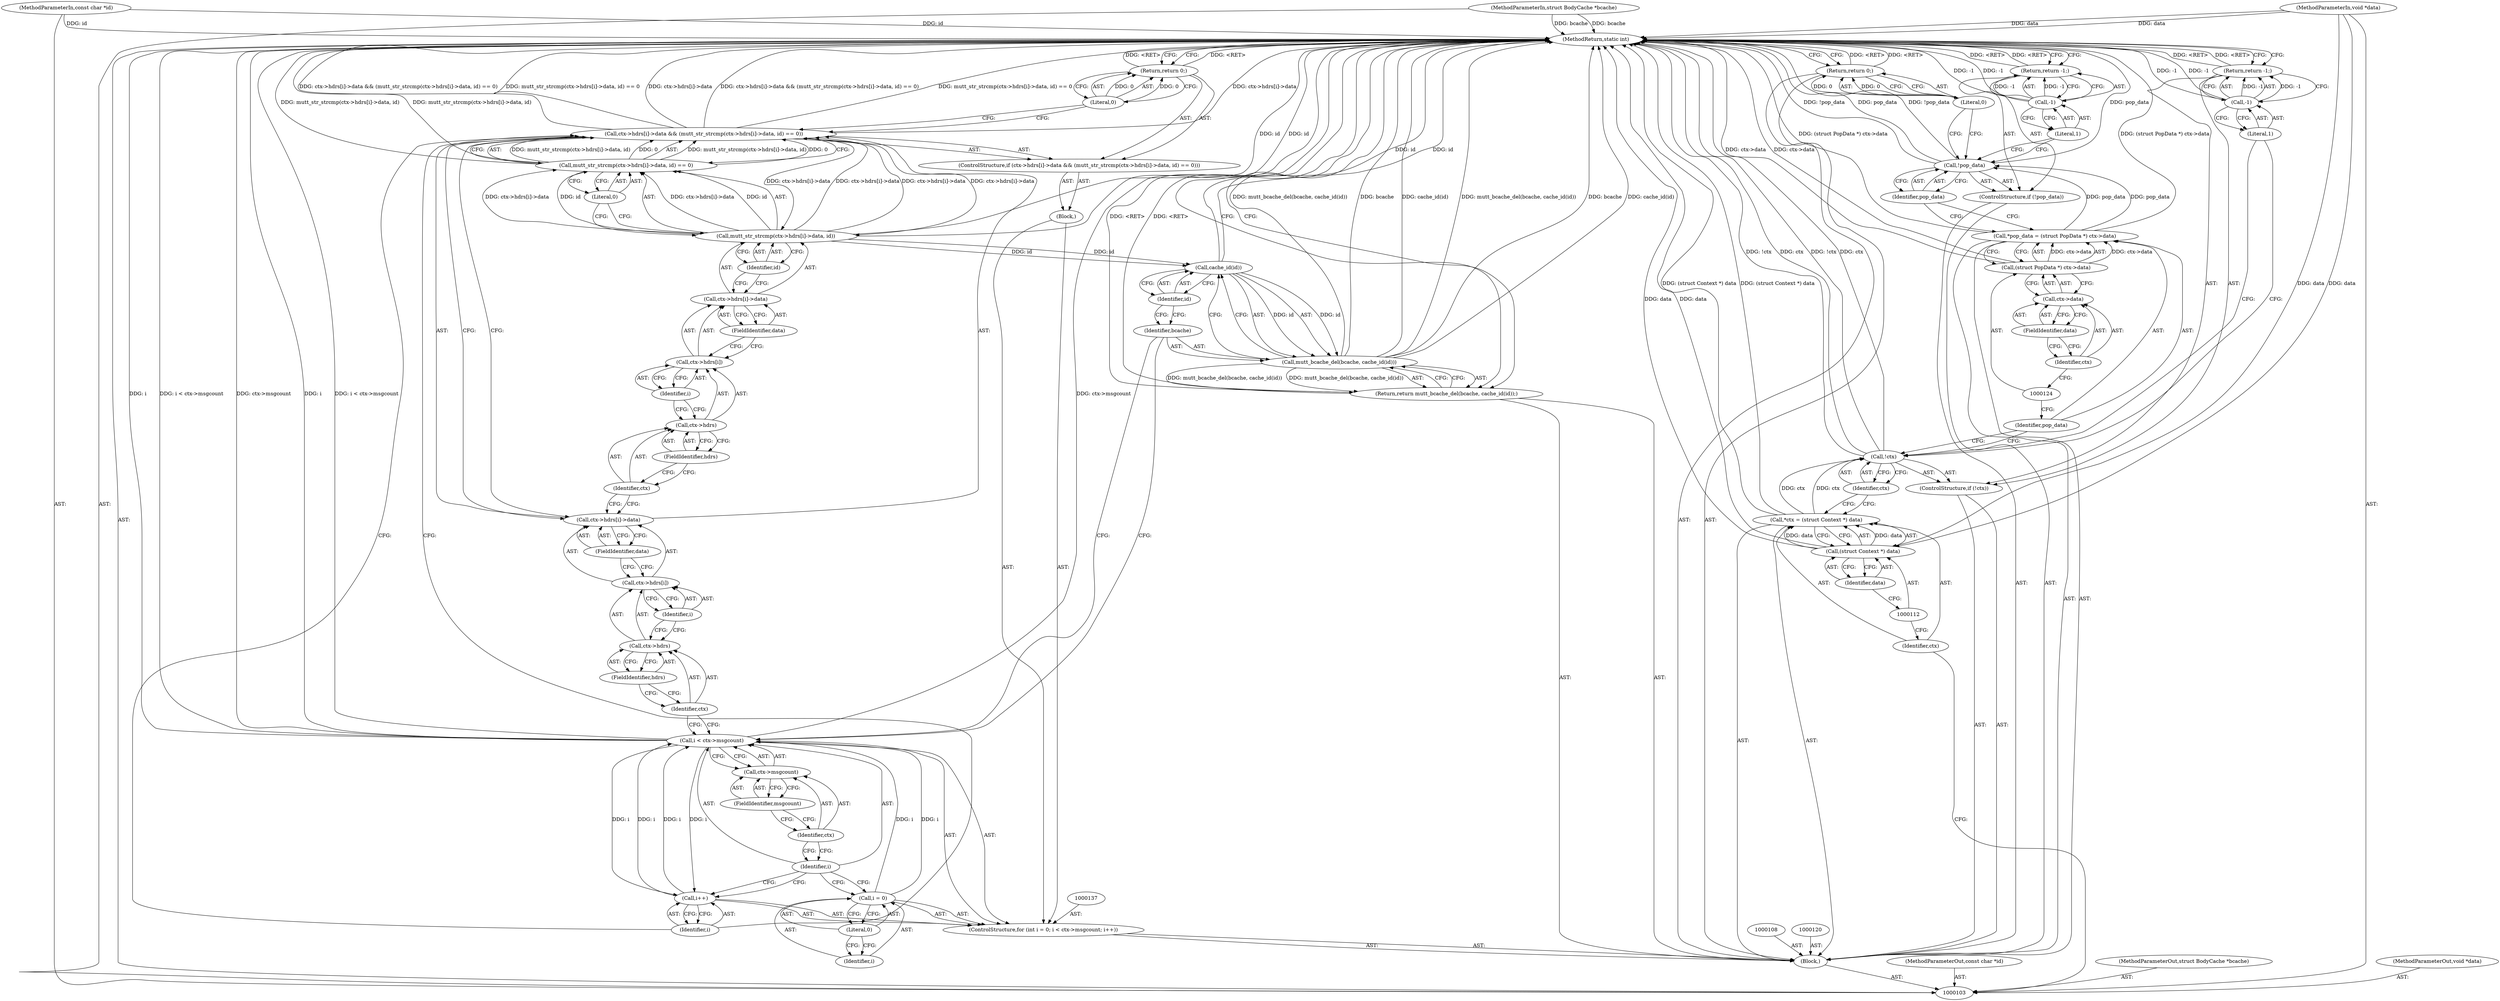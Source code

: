 digraph "0_neomutt_9bfab35522301794483f8f9ed60820bdec9be59e_0" {
"1000176" [label="(MethodReturn,static int)"];
"1000104" [label="(MethodParameterIn,const char *id)"];
"1000247" [label="(MethodParameterOut,const char *id)"];
"1000105" [label="(MethodParameterIn,struct BodyCache *bcache)"];
"1000248" [label="(MethodParameterOut,struct BodyCache *bcache)"];
"1000106" [label="(MethodParameterIn,void *data)"];
"1000249" [label="(MethodParameterOut,void *data)"];
"1000135" [label="(Literal,0)"];
"1000134" [label="(Return,return 0;)"];
"1000138" [label="(Call,i = 0)"];
"1000139" [label="(Identifier,i)"];
"1000140" [label="(Literal,0)"];
"1000141" [label="(Call,i < ctx->msgcount)"];
"1000142" [label="(Identifier,i)"];
"1000136" [label="(ControlStructure,for (int i = 0; i < ctx->msgcount; i++))"];
"1000143" [label="(Call,ctx->msgcount)"];
"1000144" [label="(Identifier,ctx)"];
"1000145" [label="(FieldIdentifier,msgcount)"];
"1000146" [label="(Call,i++)"];
"1000147" [label="(Identifier,i)"];
"1000148" [label="(Block,)"];
"1000155" [label="(FieldIdentifier,hdrs)"];
"1000156" [label="(Identifier,i)"];
"1000157" [label="(FieldIdentifier,data)"];
"1000158" [label="(Call,mutt_str_strcmp(ctx->hdrs[i]->data, id) == 0)"];
"1000159" [label="(Call,mutt_str_strcmp(ctx->hdrs[i]->data, id))"];
"1000149" [label="(ControlStructure,if (ctx->hdrs[i]->data && (mutt_str_strcmp(ctx->hdrs[i]->data, id) == 0)))"];
"1000160" [label="(Call,ctx->hdrs[i]->data)"];
"1000161" [label="(Call,ctx->hdrs[i])"];
"1000162" [label="(Call,ctx->hdrs)"];
"1000163" [label="(Identifier,ctx)"];
"1000164" [label="(FieldIdentifier,hdrs)"];
"1000165" [label="(Identifier,i)"];
"1000166" [label="(FieldIdentifier,data)"];
"1000167" [label="(Identifier,id)"];
"1000168" [label="(Literal,0)"];
"1000150" [label="(Call,ctx->hdrs[i]->data && (mutt_str_strcmp(ctx->hdrs[i]->data, id) == 0))"];
"1000151" [label="(Call,ctx->hdrs[i]->data)"];
"1000152" [label="(Call,ctx->hdrs[i])"];
"1000153" [label="(Call,ctx->hdrs)"];
"1000154" [label="(Identifier,ctx)"];
"1000107" [label="(Block,)"];
"1000170" [label="(Literal,0)"];
"1000169" [label="(Return,return 0;)"];
"1000171" [label="(Return,return mutt_bcache_del(bcache, cache_id(id));)"];
"1000173" [label="(Identifier,bcache)"];
"1000174" [label="(Call,cache_id(id))"];
"1000175" [label="(Identifier,id)"];
"1000172" [label="(Call,mutt_bcache_del(bcache, cache_id(id)))"];
"1000109" [label="(Call,*ctx = (struct Context *) data)"];
"1000110" [label="(Identifier,ctx)"];
"1000111" [label="(Call,(struct Context *) data)"];
"1000113" [label="(Identifier,data)"];
"1000114" [label="(ControlStructure,if (!ctx))"];
"1000115" [label="(Call,!ctx)"];
"1000116" [label="(Identifier,ctx)"];
"1000118" [label="(Call,-1)"];
"1000119" [label="(Literal,1)"];
"1000117" [label="(Return,return -1;)"];
"1000121" [label="(Call,*pop_data = (struct PopData *) ctx->data)"];
"1000122" [label="(Identifier,pop_data)"];
"1000123" [label="(Call,(struct PopData *) ctx->data)"];
"1000125" [label="(Call,ctx->data)"];
"1000126" [label="(Identifier,ctx)"];
"1000127" [label="(FieldIdentifier,data)"];
"1000128" [label="(ControlStructure,if (!pop_data))"];
"1000129" [label="(Call,!pop_data)"];
"1000130" [label="(Identifier,pop_data)"];
"1000132" [label="(Call,-1)"];
"1000133" [label="(Literal,1)"];
"1000131" [label="(Return,return -1;)"];
"1000176" -> "1000103"  [label="AST: "];
"1000176" -> "1000117"  [label="CFG: "];
"1000176" -> "1000131"  [label="CFG: "];
"1000176" -> "1000134"  [label="CFG: "];
"1000176" -> "1000169"  [label="CFG: "];
"1000176" -> "1000171"  [label="CFG: "];
"1000169" -> "1000176"  [label="DDG: <RET>"];
"1000134" -> "1000176"  [label="DDG: <RET>"];
"1000131" -> "1000176"  [label="DDG: <RET>"];
"1000158" -> "1000176"  [label="DDG: mutt_str_strcmp(ctx->hdrs[i]->data, id)"];
"1000129" -> "1000176"  [label="DDG: pop_data"];
"1000129" -> "1000176"  [label="DDG: !pop_data"];
"1000123" -> "1000176"  [label="DDG: ctx->data"];
"1000150" -> "1000176"  [label="DDG: ctx->hdrs[i]->data"];
"1000150" -> "1000176"  [label="DDG: ctx->hdrs[i]->data && (mutt_str_strcmp(ctx->hdrs[i]->data, id) == 0)"];
"1000150" -> "1000176"  [label="DDG: mutt_str_strcmp(ctx->hdrs[i]->data, id) == 0"];
"1000104" -> "1000176"  [label="DDG: id"];
"1000105" -> "1000176"  [label="DDG: bcache"];
"1000118" -> "1000176"  [label="DDG: -1"];
"1000141" -> "1000176"  [label="DDG: ctx->msgcount"];
"1000141" -> "1000176"  [label="DDG: i"];
"1000141" -> "1000176"  [label="DDG: i < ctx->msgcount"];
"1000172" -> "1000176"  [label="DDG: mutt_bcache_del(bcache, cache_id(id))"];
"1000172" -> "1000176"  [label="DDG: bcache"];
"1000172" -> "1000176"  [label="DDG: cache_id(id)"];
"1000121" -> "1000176"  [label="DDG: (struct PopData *) ctx->data"];
"1000132" -> "1000176"  [label="DDG: -1"];
"1000159" -> "1000176"  [label="DDG: id"];
"1000115" -> "1000176"  [label="DDG: !ctx"];
"1000115" -> "1000176"  [label="DDG: ctx"];
"1000111" -> "1000176"  [label="DDG: data"];
"1000109" -> "1000176"  [label="DDG: (struct Context *) data"];
"1000106" -> "1000176"  [label="DDG: data"];
"1000174" -> "1000176"  [label="DDG: id"];
"1000171" -> "1000176"  [label="DDG: <RET>"];
"1000117" -> "1000176"  [label="DDG: <RET>"];
"1000104" -> "1000103"  [label="AST: "];
"1000104" -> "1000176"  [label="DDG: id"];
"1000247" -> "1000103"  [label="AST: "];
"1000105" -> "1000103"  [label="AST: "];
"1000105" -> "1000176"  [label="DDG: bcache"];
"1000248" -> "1000103"  [label="AST: "];
"1000106" -> "1000103"  [label="AST: "];
"1000106" -> "1000176"  [label="DDG: data"];
"1000106" -> "1000111"  [label="DDG: data"];
"1000249" -> "1000103"  [label="AST: "];
"1000135" -> "1000134"  [label="AST: "];
"1000135" -> "1000129"  [label="CFG: "];
"1000134" -> "1000135"  [label="CFG: "];
"1000135" -> "1000134"  [label="DDG: 0"];
"1000134" -> "1000107"  [label="AST: "];
"1000134" -> "1000135"  [label="CFG: "];
"1000135" -> "1000134"  [label="AST: "];
"1000176" -> "1000134"  [label="CFG: "];
"1000134" -> "1000176"  [label="DDG: <RET>"];
"1000135" -> "1000134"  [label="DDG: 0"];
"1000138" -> "1000136"  [label="AST: "];
"1000138" -> "1000140"  [label="CFG: "];
"1000139" -> "1000138"  [label="AST: "];
"1000140" -> "1000138"  [label="AST: "];
"1000142" -> "1000138"  [label="CFG: "];
"1000138" -> "1000141"  [label="DDG: i"];
"1000139" -> "1000138"  [label="AST: "];
"1000140" -> "1000139"  [label="CFG: "];
"1000140" -> "1000138"  [label="AST: "];
"1000140" -> "1000139"  [label="CFG: "];
"1000138" -> "1000140"  [label="CFG: "];
"1000141" -> "1000136"  [label="AST: "];
"1000141" -> "1000143"  [label="CFG: "];
"1000142" -> "1000141"  [label="AST: "];
"1000143" -> "1000141"  [label="AST: "];
"1000154" -> "1000141"  [label="CFG: "];
"1000173" -> "1000141"  [label="CFG: "];
"1000141" -> "1000176"  [label="DDG: ctx->msgcount"];
"1000141" -> "1000176"  [label="DDG: i"];
"1000141" -> "1000176"  [label="DDG: i < ctx->msgcount"];
"1000138" -> "1000141"  [label="DDG: i"];
"1000146" -> "1000141"  [label="DDG: i"];
"1000141" -> "1000146"  [label="DDG: i"];
"1000142" -> "1000141"  [label="AST: "];
"1000142" -> "1000138"  [label="CFG: "];
"1000142" -> "1000146"  [label="CFG: "];
"1000144" -> "1000142"  [label="CFG: "];
"1000136" -> "1000107"  [label="AST: "];
"1000137" -> "1000136"  [label="AST: "];
"1000138" -> "1000136"  [label="AST: "];
"1000141" -> "1000136"  [label="AST: "];
"1000146" -> "1000136"  [label="AST: "];
"1000148" -> "1000136"  [label="AST: "];
"1000143" -> "1000141"  [label="AST: "];
"1000143" -> "1000145"  [label="CFG: "];
"1000144" -> "1000143"  [label="AST: "];
"1000145" -> "1000143"  [label="AST: "];
"1000141" -> "1000143"  [label="CFG: "];
"1000144" -> "1000143"  [label="AST: "];
"1000144" -> "1000142"  [label="CFG: "];
"1000145" -> "1000144"  [label="CFG: "];
"1000145" -> "1000143"  [label="AST: "];
"1000145" -> "1000144"  [label="CFG: "];
"1000143" -> "1000145"  [label="CFG: "];
"1000146" -> "1000136"  [label="AST: "];
"1000146" -> "1000147"  [label="CFG: "];
"1000147" -> "1000146"  [label="AST: "];
"1000142" -> "1000146"  [label="CFG: "];
"1000146" -> "1000141"  [label="DDG: i"];
"1000141" -> "1000146"  [label="DDG: i"];
"1000147" -> "1000146"  [label="AST: "];
"1000147" -> "1000150"  [label="CFG: "];
"1000146" -> "1000147"  [label="CFG: "];
"1000148" -> "1000136"  [label="AST: "];
"1000149" -> "1000148"  [label="AST: "];
"1000155" -> "1000153"  [label="AST: "];
"1000155" -> "1000154"  [label="CFG: "];
"1000153" -> "1000155"  [label="CFG: "];
"1000156" -> "1000152"  [label="AST: "];
"1000156" -> "1000153"  [label="CFG: "];
"1000152" -> "1000156"  [label="CFG: "];
"1000157" -> "1000151"  [label="AST: "];
"1000157" -> "1000152"  [label="CFG: "];
"1000151" -> "1000157"  [label="CFG: "];
"1000158" -> "1000150"  [label="AST: "];
"1000158" -> "1000168"  [label="CFG: "];
"1000159" -> "1000158"  [label="AST: "];
"1000168" -> "1000158"  [label="AST: "];
"1000150" -> "1000158"  [label="CFG: "];
"1000158" -> "1000176"  [label="DDG: mutt_str_strcmp(ctx->hdrs[i]->data, id)"];
"1000158" -> "1000150"  [label="DDG: mutt_str_strcmp(ctx->hdrs[i]->data, id)"];
"1000158" -> "1000150"  [label="DDG: 0"];
"1000159" -> "1000158"  [label="DDG: ctx->hdrs[i]->data"];
"1000159" -> "1000158"  [label="DDG: id"];
"1000159" -> "1000158"  [label="AST: "];
"1000159" -> "1000167"  [label="CFG: "];
"1000160" -> "1000159"  [label="AST: "];
"1000167" -> "1000159"  [label="AST: "];
"1000168" -> "1000159"  [label="CFG: "];
"1000159" -> "1000176"  [label="DDG: id"];
"1000159" -> "1000150"  [label="DDG: ctx->hdrs[i]->data"];
"1000159" -> "1000158"  [label="DDG: ctx->hdrs[i]->data"];
"1000159" -> "1000158"  [label="DDG: id"];
"1000150" -> "1000159"  [label="DDG: ctx->hdrs[i]->data"];
"1000159" -> "1000174"  [label="DDG: id"];
"1000149" -> "1000148"  [label="AST: "];
"1000150" -> "1000149"  [label="AST: "];
"1000169" -> "1000149"  [label="AST: "];
"1000160" -> "1000159"  [label="AST: "];
"1000160" -> "1000166"  [label="CFG: "];
"1000161" -> "1000160"  [label="AST: "];
"1000166" -> "1000160"  [label="AST: "];
"1000167" -> "1000160"  [label="CFG: "];
"1000161" -> "1000160"  [label="AST: "];
"1000161" -> "1000165"  [label="CFG: "];
"1000162" -> "1000161"  [label="AST: "];
"1000165" -> "1000161"  [label="AST: "];
"1000166" -> "1000161"  [label="CFG: "];
"1000162" -> "1000161"  [label="AST: "];
"1000162" -> "1000164"  [label="CFG: "];
"1000163" -> "1000162"  [label="AST: "];
"1000164" -> "1000162"  [label="AST: "];
"1000165" -> "1000162"  [label="CFG: "];
"1000163" -> "1000162"  [label="AST: "];
"1000163" -> "1000151"  [label="CFG: "];
"1000164" -> "1000163"  [label="CFG: "];
"1000164" -> "1000162"  [label="AST: "];
"1000164" -> "1000163"  [label="CFG: "];
"1000162" -> "1000164"  [label="CFG: "];
"1000165" -> "1000161"  [label="AST: "];
"1000165" -> "1000162"  [label="CFG: "];
"1000161" -> "1000165"  [label="CFG: "];
"1000166" -> "1000160"  [label="AST: "];
"1000166" -> "1000161"  [label="CFG: "];
"1000160" -> "1000166"  [label="CFG: "];
"1000167" -> "1000159"  [label="AST: "];
"1000167" -> "1000160"  [label="CFG: "];
"1000159" -> "1000167"  [label="CFG: "];
"1000168" -> "1000158"  [label="AST: "];
"1000168" -> "1000159"  [label="CFG: "];
"1000158" -> "1000168"  [label="CFG: "];
"1000150" -> "1000149"  [label="AST: "];
"1000150" -> "1000151"  [label="CFG: "];
"1000150" -> "1000158"  [label="CFG: "];
"1000151" -> "1000150"  [label="AST: "];
"1000158" -> "1000150"  [label="AST: "];
"1000170" -> "1000150"  [label="CFG: "];
"1000147" -> "1000150"  [label="CFG: "];
"1000150" -> "1000176"  [label="DDG: ctx->hdrs[i]->data"];
"1000150" -> "1000176"  [label="DDG: ctx->hdrs[i]->data && (mutt_str_strcmp(ctx->hdrs[i]->data, id) == 0)"];
"1000150" -> "1000176"  [label="DDG: mutt_str_strcmp(ctx->hdrs[i]->data, id) == 0"];
"1000159" -> "1000150"  [label="DDG: ctx->hdrs[i]->data"];
"1000158" -> "1000150"  [label="DDG: mutt_str_strcmp(ctx->hdrs[i]->data, id)"];
"1000158" -> "1000150"  [label="DDG: 0"];
"1000150" -> "1000159"  [label="DDG: ctx->hdrs[i]->data"];
"1000151" -> "1000150"  [label="AST: "];
"1000151" -> "1000157"  [label="CFG: "];
"1000152" -> "1000151"  [label="AST: "];
"1000157" -> "1000151"  [label="AST: "];
"1000163" -> "1000151"  [label="CFG: "];
"1000150" -> "1000151"  [label="CFG: "];
"1000152" -> "1000151"  [label="AST: "];
"1000152" -> "1000156"  [label="CFG: "];
"1000153" -> "1000152"  [label="AST: "];
"1000156" -> "1000152"  [label="AST: "];
"1000157" -> "1000152"  [label="CFG: "];
"1000153" -> "1000152"  [label="AST: "];
"1000153" -> "1000155"  [label="CFG: "];
"1000154" -> "1000153"  [label="AST: "];
"1000155" -> "1000153"  [label="AST: "];
"1000156" -> "1000153"  [label="CFG: "];
"1000154" -> "1000153"  [label="AST: "];
"1000154" -> "1000141"  [label="CFG: "];
"1000155" -> "1000154"  [label="CFG: "];
"1000107" -> "1000103"  [label="AST: "];
"1000108" -> "1000107"  [label="AST: "];
"1000109" -> "1000107"  [label="AST: "];
"1000114" -> "1000107"  [label="AST: "];
"1000120" -> "1000107"  [label="AST: "];
"1000121" -> "1000107"  [label="AST: "];
"1000128" -> "1000107"  [label="AST: "];
"1000134" -> "1000107"  [label="AST: "];
"1000136" -> "1000107"  [label="AST: "];
"1000171" -> "1000107"  [label="AST: "];
"1000170" -> "1000169"  [label="AST: "];
"1000170" -> "1000150"  [label="CFG: "];
"1000169" -> "1000170"  [label="CFG: "];
"1000170" -> "1000169"  [label="DDG: 0"];
"1000169" -> "1000149"  [label="AST: "];
"1000169" -> "1000170"  [label="CFG: "];
"1000170" -> "1000169"  [label="AST: "];
"1000176" -> "1000169"  [label="CFG: "];
"1000169" -> "1000176"  [label="DDG: <RET>"];
"1000170" -> "1000169"  [label="DDG: 0"];
"1000171" -> "1000107"  [label="AST: "];
"1000171" -> "1000172"  [label="CFG: "];
"1000172" -> "1000171"  [label="AST: "];
"1000176" -> "1000171"  [label="CFG: "];
"1000171" -> "1000176"  [label="DDG: <RET>"];
"1000172" -> "1000171"  [label="DDG: mutt_bcache_del(bcache, cache_id(id))"];
"1000173" -> "1000172"  [label="AST: "];
"1000173" -> "1000141"  [label="CFG: "];
"1000175" -> "1000173"  [label="CFG: "];
"1000174" -> "1000172"  [label="AST: "];
"1000174" -> "1000175"  [label="CFG: "];
"1000175" -> "1000174"  [label="AST: "];
"1000172" -> "1000174"  [label="CFG: "];
"1000174" -> "1000176"  [label="DDG: id"];
"1000174" -> "1000172"  [label="DDG: id"];
"1000159" -> "1000174"  [label="DDG: id"];
"1000175" -> "1000174"  [label="AST: "];
"1000175" -> "1000173"  [label="CFG: "];
"1000174" -> "1000175"  [label="CFG: "];
"1000172" -> "1000171"  [label="AST: "];
"1000172" -> "1000174"  [label="CFG: "];
"1000173" -> "1000172"  [label="AST: "];
"1000174" -> "1000172"  [label="AST: "];
"1000171" -> "1000172"  [label="CFG: "];
"1000172" -> "1000176"  [label="DDG: mutt_bcache_del(bcache, cache_id(id))"];
"1000172" -> "1000176"  [label="DDG: bcache"];
"1000172" -> "1000176"  [label="DDG: cache_id(id)"];
"1000172" -> "1000171"  [label="DDG: mutt_bcache_del(bcache, cache_id(id))"];
"1000174" -> "1000172"  [label="DDG: id"];
"1000109" -> "1000107"  [label="AST: "];
"1000109" -> "1000111"  [label="CFG: "];
"1000110" -> "1000109"  [label="AST: "];
"1000111" -> "1000109"  [label="AST: "];
"1000116" -> "1000109"  [label="CFG: "];
"1000109" -> "1000176"  [label="DDG: (struct Context *) data"];
"1000111" -> "1000109"  [label="DDG: data"];
"1000109" -> "1000115"  [label="DDG: ctx"];
"1000110" -> "1000109"  [label="AST: "];
"1000110" -> "1000103"  [label="CFG: "];
"1000112" -> "1000110"  [label="CFG: "];
"1000111" -> "1000109"  [label="AST: "];
"1000111" -> "1000113"  [label="CFG: "];
"1000112" -> "1000111"  [label="AST: "];
"1000113" -> "1000111"  [label="AST: "];
"1000109" -> "1000111"  [label="CFG: "];
"1000111" -> "1000176"  [label="DDG: data"];
"1000111" -> "1000109"  [label="DDG: data"];
"1000106" -> "1000111"  [label="DDG: data"];
"1000113" -> "1000111"  [label="AST: "];
"1000113" -> "1000112"  [label="CFG: "];
"1000111" -> "1000113"  [label="CFG: "];
"1000114" -> "1000107"  [label="AST: "];
"1000115" -> "1000114"  [label="AST: "];
"1000117" -> "1000114"  [label="AST: "];
"1000115" -> "1000114"  [label="AST: "];
"1000115" -> "1000116"  [label="CFG: "];
"1000116" -> "1000115"  [label="AST: "];
"1000119" -> "1000115"  [label="CFG: "];
"1000122" -> "1000115"  [label="CFG: "];
"1000115" -> "1000176"  [label="DDG: !ctx"];
"1000115" -> "1000176"  [label="DDG: ctx"];
"1000109" -> "1000115"  [label="DDG: ctx"];
"1000116" -> "1000115"  [label="AST: "];
"1000116" -> "1000109"  [label="CFG: "];
"1000115" -> "1000116"  [label="CFG: "];
"1000118" -> "1000117"  [label="AST: "];
"1000118" -> "1000119"  [label="CFG: "];
"1000119" -> "1000118"  [label="AST: "];
"1000117" -> "1000118"  [label="CFG: "];
"1000118" -> "1000176"  [label="DDG: -1"];
"1000118" -> "1000117"  [label="DDG: -1"];
"1000119" -> "1000118"  [label="AST: "];
"1000119" -> "1000115"  [label="CFG: "];
"1000118" -> "1000119"  [label="CFG: "];
"1000117" -> "1000114"  [label="AST: "];
"1000117" -> "1000118"  [label="CFG: "];
"1000118" -> "1000117"  [label="AST: "];
"1000176" -> "1000117"  [label="CFG: "];
"1000117" -> "1000176"  [label="DDG: <RET>"];
"1000118" -> "1000117"  [label="DDG: -1"];
"1000121" -> "1000107"  [label="AST: "];
"1000121" -> "1000123"  [label="CFG: "];
"1000122" -> "1000121"  [label="AST: "];
"1000123" -> "1000121"  [label="AST: "];
"1000130" -> "1000121"  [label="CFG: "];
"1000121" -> "1000176"  [label="DDG: (struct PopData *) ctx->data"];
"1000123" -> "1000121"  [label="DDG: ctx->data"];
"1000121" -> "1000129"  [label="DDG: pop_data"];
"1000122" -> "1000121"  [label="AST: "];
"1000122" -> "1000115"  [label="CFG: "];
"1000124" -> "1000122"  [label="CFG: "];
"1000123" -> "1000121"  [label="AST: "];
"1000123" -> "1000125"  [label="CFG: "];
"1000124" -> "1000123"  [label="AST: "];
"1000125" -> "1000123"  [label="AST: "];
"1000121" -> "1000123"  [label="CFG: "];
"1000123" -> "1000176"  [label="DDG: ctx->data"];
"1000123" -> "1000121"  [label="DDG: ctx->data"];
"1000125" -> "1000123"  [label="AST: "];
"1000125" -> "1000127"  [label="CFG: "];
"1000126" -> "1000125"  [label="AST: "];
"1000127" -> "1000125"  [label="AST: "];
"1000123" -> "1000125"  [label="CFG: "];
"1000126" -> "1000125"  [label="AST: "];
"1000126" -> "1000124"  [label="CFG: "];
"1000127" -> "1000126"  [label="CFG: "];
"1000127" -> "1000125"  [label="AST: "];
"1000127" -> "1000126"  [label="CFG: "];
"1000125" -> "1000127"  [label="CFG: "];
"1000128" -> "1000107"  [label="AST: "];
"1000129" -> "1000128"  [label="AST: "];
"1000131" -> "1000128"  [label="AST: "];
"1000129" -> "1000128"  [label="AST: "];
"1000129" -> "1000130"  [label="CFG: "];
"1000130" -> "1000129"  [label="AST: "];
"1000133" -> "1000129"  [label="CFG: "];
"1000135" -> "1000129"  [label="CFG: "];
"1000129" -> "1000176"  [label="DDG: pop_data"];
"1000129" -> "1000176"  [label="DDG: !pop_data"];
"1000121" -> "1000129"  [label="DDG: pop_data"];
"1000130" -> "1000129"  [label="AST: "];
"1000130" -> "1000121"  [label="CFG: "];
"1000129" -> "1000130"  [label="CFG: "];
"1000132" -> "1000131"  [label="AST: "];
"1000132" -> "1000133"  [label="CFG: "];
"1000133" -> "1000132"  [label="AST: "];
"1000131" -> "1000132"  [label="CFG: "];
"1000132" -> "1000176"  [label="DDG: -1"];
"1000132" -> "1000131"  [label="DDG: -1"];
"1000133" -> "1000132"  [label="AST: "];
"1000133" -> "1000129"  [label="CFG: "];
"1000132" -> "1000133"  [label="CFG: "];
"1000131" -> "1000128"  [label="AST: "];
"1000131" -> "1000132"  [label="CFG: "];
"1000132" -> "1000131"  [label="AST: "];
"1000176" -> "1000131"  [label="CFG: "];
"1000131" -> "1000176"  [label="DDG: <RET>"];
"1000132" -> "1000131"  [label="DDG: -1"];
}

